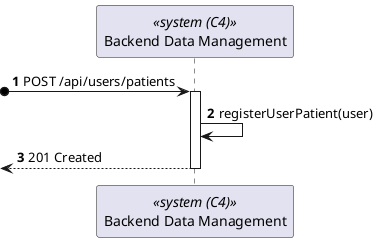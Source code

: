 @startuml process-view
autonumber

participant BackendDataManagement as "Backend Data Management" <<system (C4)>>

?o-> BackendDataManagement : POST /api/users/patients
activate BackendDataManagement

    BackendDataManagement -> BackendDataManagement : registerUserPatient(user)

    <-- BackendDataManagement : 201 Created
deactivate BackendDataManagement

@enduml